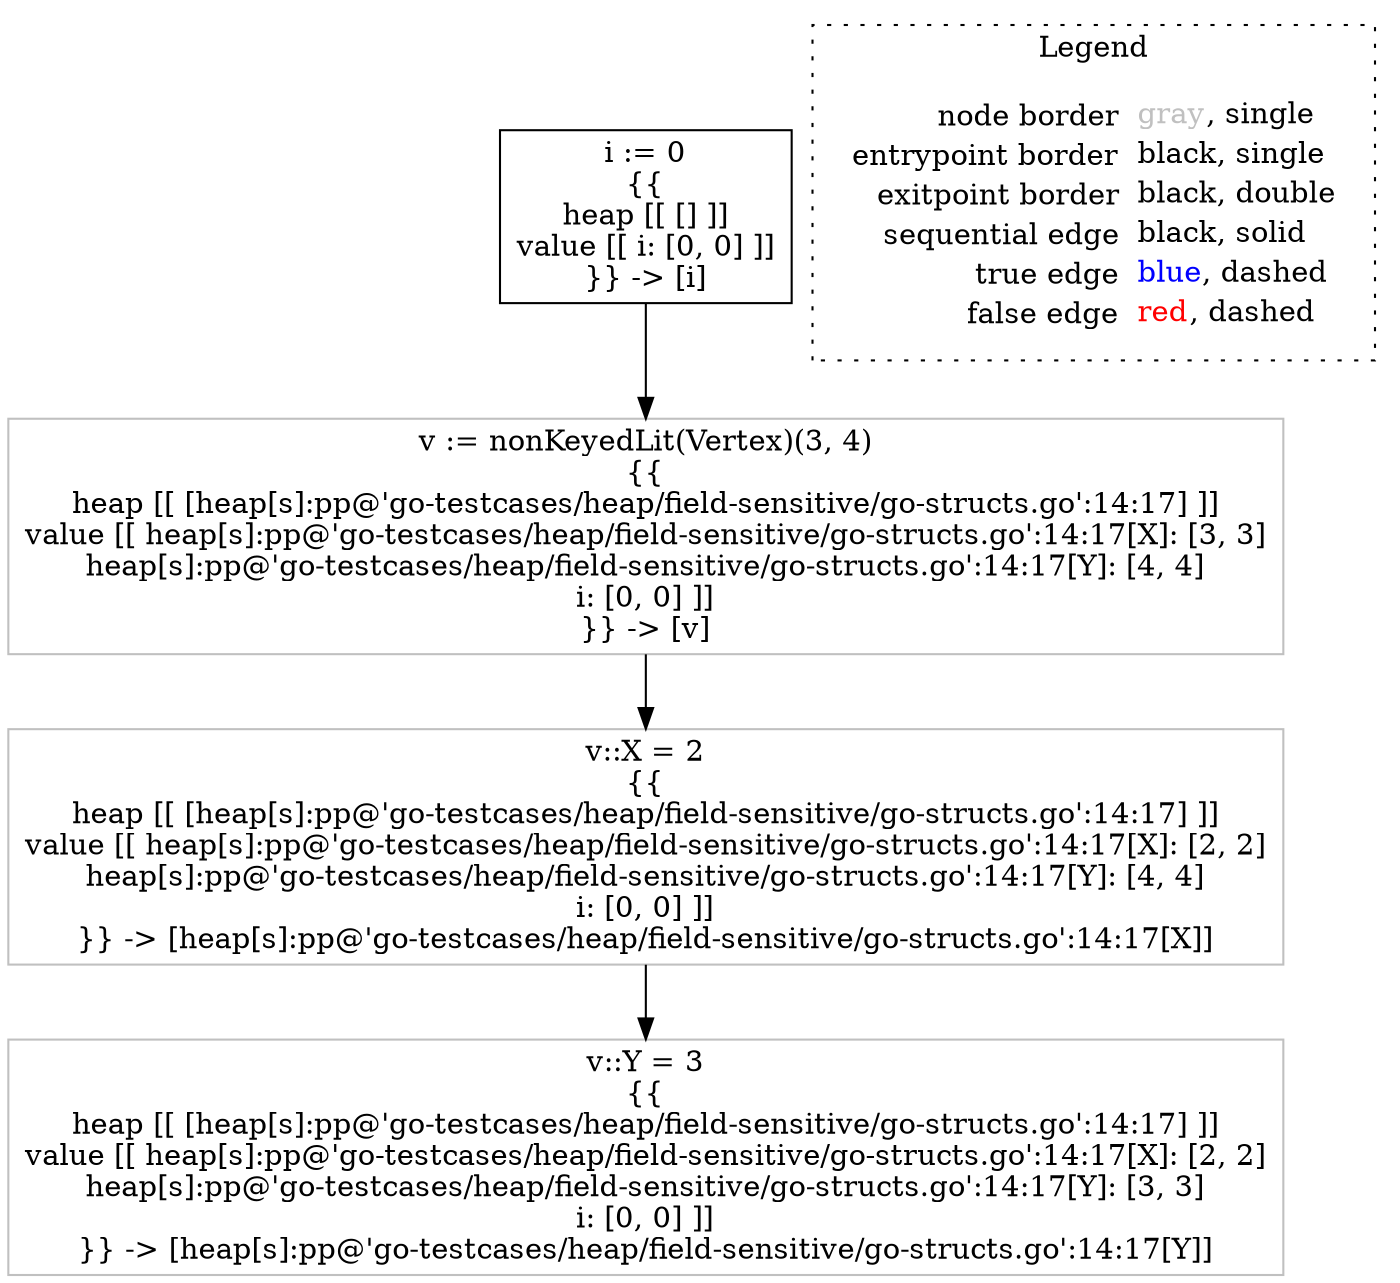 digraph {
	"node0" [shape="rect",color="black",label=<i := 0<BR/>{{<BR/>heap [[ [] ]]<BR/>value [[ i: [0, 0] ]]<BR/>}} -&gt; [i]>];
	"node1" [shape="rect",color="gray",label=<v::X = 2<BR/>{{<BR/>heap [[ [heap[s]:pp@'go-testcases/heap/field-sensitive/go-structs.go':14:17] ]]<BR/>value [[ heap[s]:pp@'go-testcases/heap/field-sensitive/go-structs.go':14:17[X]: [2, 2]<BR/>heap[s]:pp@'go-testcases/heap/field-sensitive/go-structs.go':14:17[Y]: [4, 4]<BR/>i: [0, 0] ]]<BR/>}} -&gt; [heap[s]:pp@'go-testcases/heap/field-sensitive/go-structs.go':14:17[X]]>];
	"node2" [shape="rect",color="gray",label=<v := nonKeyedLit(Vertex)(3, 4)<BR/>{{<BR/>heap [[ [heap[s]:pp@'go-testcases/heap/field-sensitive/go-structs.go':14:17] ]]<BR/>value [[ heap[s]:pp@'go-testcases/heap/field-sensitive/go-structs.go':14:17[X]: [3, 3]<BR/>heap[s]:pp@'go-testcases/heap/field-sensitive/go-structs.go':14:17[Y]: [4, 4]<BR/>i: [0, 0] ]]<BR/>}} -&gt; [v]>];
	"node3" [shape="rect",color="gray",label=<v::Y = 3<BR/>{{<BR/>heap [[ [heap[s]:pp@'go-testcases/heap/field-sensitive/go-structs.go':14:17] ]]<BR/>value [[ heap[s]:pp@'go-testcases/heap/field-sensitive/go-structs.go':14:17[X]: [2, 2]<BR/>heap[s]:pp@'go-testcases/heap/field-sensitive/go-structs.go':14:17[Y]: [3, 3]<BR/>i: [0, 0] ]]<BR/>}} -&gt; [heap[s]:pp@'go-testcases/heap/field-sensitive/go-structs.go':14:17[Y]]>];
	"node1" -> "node3" [color="black"];
	"node2" -> "node1" [color="black"];
	"node0" -> "node2" [color="black"];
subgraph cluster_legend {
	label="Legend";
	style=dotted;
	node [shape=plaintext];
	"legend" [label=<<table border="0" cellpadding="2" cellspacing="0" cellborder="0"><tr><td align="right">node border&nbsp;</td><td align="left"><font color="gray">gray</font>, single</td></tr><tr><td align="right">entrypoint border&nbsp;</td><td align="left"><font color="black">black</font>, single</td></tr><tr><td align="right">exitpoint border&nbsp;</td><td align="left"><font color="black">black</font>, double</td></tr><tr><td align="right">sequential edge&nbsp;</td><td align="left"><font color="black">black</font>, solid</td></tr><tr><td align="right">true edge&nbsp;</td><td align="left"><font color="blue">blue</font>, dashed</td></tr><tr><td align="right">false edge&nbsp;</td><td align="left"><font color="red">red</font>, dashed</td></tr></table>>];
}

}

